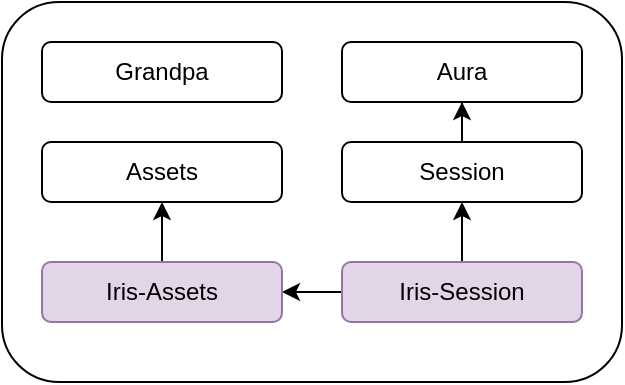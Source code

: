 <mxfile version="16.4.7" type="device"><diagram id="odQJvoNJ-KMSrvyY4dhe" name="Page-1"><mxGraphModel dx="1422" dy="906" grid="1" gridSize="10" guides="1" tooltips="1" connect="1" arrows="1" fold="1" page="1" pageScale="1" pageWidth="850" pageHeight="1100" math="0" shadow="0"><root><mxCell id="0"/><mxCell id="1" parent="0"/><mxCell id="WZDpKfPv8gYUc8SXXQie-2" value="" style="rounded=1;whiteSpace=wrap;html=1;" vertex="1" parent="1"><mxGeometry x="170" y="70" width="310" height="190" as="geometry"/></mxCell><mxCell id="WZDpKfPv8gYUc8SXXQie-3" value="Grandpa" style="rounded=1;whiteSpace=wrap;html=1;" vertex="1" parent="1"><mxGeometry x="190" y="90" width="120" height="30" as="geometry"/></mxCell><mxCell id="WZDpKfPv8gYUc8SXXQie-4" value="Aura" style="rounded=1;whiteSpace=wrap;html=1;" vertex="1" parent="1"><mxGeometry x="340" y="90" width="120" height="30" as="geometry"/></mxCell><mxCell id="WZDpKfPv8gYUc8SXXQie-9" value="" style="edgeStyle=orthogonalEdgeStyle;rounded=1;orthogonalLoop=1;jettySize=auto;html=1;" edge="1" parent="1" source="WZDpKfPv8gYUc8SXXQie-5" target="WZDpKfPv8gYUc8SXXQie-6"><mxGeometry relative="1" as="geometry"/></mxCell><mxCell id="WZDpKfPv8gYUc8SXXQie-10" value="" style="edgeStyle=orthogonalEdgeStyle;rounded=0;orthogonalLoop=1;jettySize=auto;html=1;" edge="1" parent="1" source="WZDpKfPv8gYUc8SXXQie-5" target="WZDpKfPv8gYUc8SXXQie-7"><mxGeometry relative="1" as="geometry"/></mxCell><mxCell id="WZDpKfPv8gYUc8SXXQie-5" value="Iris-Session" style="rounded=1;whiteSpace=wrap;html=1;fillColor=#e1d5e7;strokeColor=#9673a6;" vertex="1" parent="1"><mxGeometry x="340" y="200" width="120" height="30" as="geometry"/></mxCell><mxCell id="WZDpKfPv8gYUc8SXXQie-11" value="" style="edgeStyle=orthogonalEdgeStyle;rounded=0;orthogonalLoop=1;jettySize=auto;html=1;" edge="1" parent="1" source="WZDpKfPv8gYUc8SXXQie-6" target="WZDpKfPv8gYUc8SXXQie-8"><mxGeometry relative="1" as="geometry"/></mxCell><mxCell id="WZDpKfPv8gYUc8SXXQie-6" value="Iris-Assets" style="rounded=1;whiteSpace=wrap;html=1;fillColor=#e1d5e7;strokeColor=#9673a6;" vertex="1" parent="1"><mxGeometry x="190" y="200" width="120" height="30" as="geometry"/></mxCell><mxCell id="WZDpKfPv8gYUc8SXXQie-12" value="" style="edgeStyle=orthogonalEdgeStyle;rounded=0;orthogonalLoop=1;jettySize=auto;html=1;" edge="1" parent="1" source="WZDpKfPv8gYUc8SXXQie-7" target="WZDpKfPv8gYUc8SXXQie-4"><mxGeometry relative="1" as="geometry"/></mxCell><mxCell id="WZDpKfPv8gYUc8SXXQie-7" value="Session" style="rounded=1;whiteSpace=wrap;html=1;" vertex="1" parent="1"><mxGeometry x="340" y="140" width="120" height="30" as="geometry"/></mxCell><mxCell id="WZDpKfPv8gYUc8SXXQie-8" value="Assets" style="rounded=1;whiteSpace=wrap;html=1;" vertex="1" parent="1"><mxGeometry x="190" y="140" width="120" height="30" as="geometry"/></mxCell></root></mxGraphModel></diagram></mxfile>